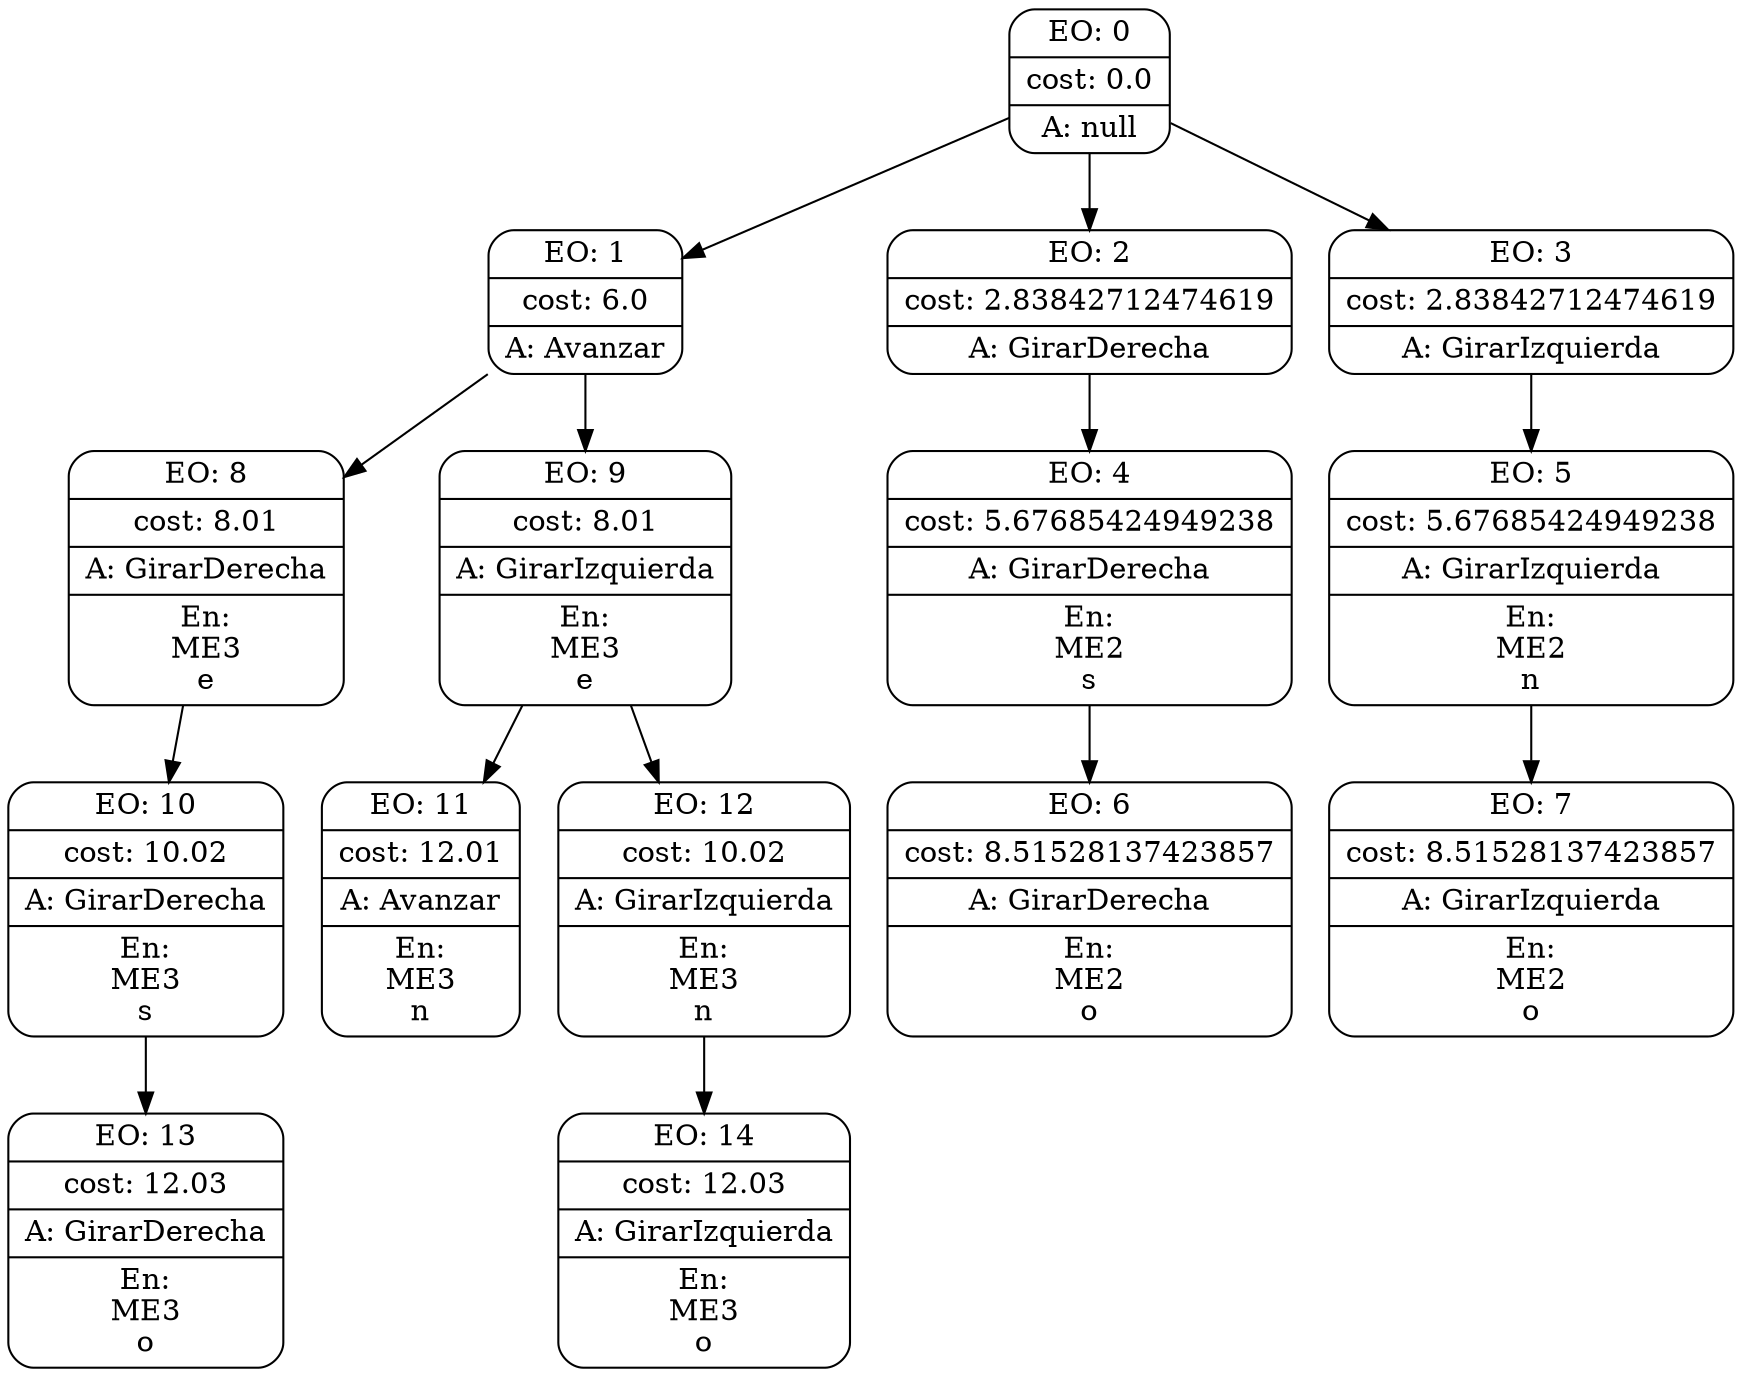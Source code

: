 digraph g {
node [shape = Mrecord];
nodo0[label="{EO: 0|cost: 0.0|A: null}"]
nodo1[label="{EO: 1|cost: 6.0|A: Avanzar}"]
nodo8[label="{EO: 8|cost: 8.01|A: GirarDerecha|En:\nME3\ne}"]
nodo10[label="{EO: 10|cost: 10.02|A: GirarDerecha|En:\nME3\ns}"]
nodo13[label="{EO: 13|cost: 12.03|A: GirarDerecha|En:\nME3\no}"]

nodo10 -> nodo13;

nodo8 -> nodo10;

nodo1 -> nodo8;
nodo9[label="{EO: 9|cost: 8.01|A: GirarIzquierda|En:\nME3\ne}"]
nodo11[label="{EO: 11|cost: 12.01|A: Avanzar|En:\nME3\nn}"]

nodo9 -> nodo11;
nodo12[label="{EO: 12|cost: 10.02|A: GirarIzquierda|En:\nME3\nn}"]
nodo14[label="{EO: 14|cost: 12.03|A: GirarIzquierda|En:\nME3\no}"]

nodo12 -> nodo14;

nodo9 -> nodo12;

nodo1 -> nodo9;

nodo0 -> nodo1;
nodo2[label="{EO: 2|cost: 2.83842712474619|A: GirarDerecha}"]
nodo4[label="{EO: 4|cost: 5.67685424949238|A: GirarDerecha|En:\nME2\ns}"]
nodo6[label="{EO: 6|cost: 8.51528137423857|A: GirarDerecha|En:\nME2\no}"]

nodo4 -> nodo6;

nodo2 -> nodo4;

nodo0 -> nodo2;
nodo3[label="{EO: 3|cost: 2.83842712474619|A: GirarIzquierda}"]
nodo5[label="{EO: 5|cost: 5.67685424949238|A: GirarIzquierda|En:\nME2\nn}"]
nodo7[label="{EO: 7|cost: 8.51528137423857|A: GirarIzquierda|En:\nME2\no}"]

nodo5 -> nodo7;

nodo3 -> nodo5;

nodo0 -> nodo3;


}